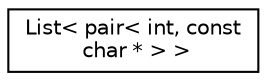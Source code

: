 digraph "Graphical Class Hierarchy"
{
 // LATEX_PDF_SIZE
  edge [fontname="Helvetica",fontsize="10",labelfontname="Helvetica",labelfontsize="10"];
  node [fontname="Helvetica",fontsize="10",shape=record];
  rankdir="LR";
  Node0 [label="List\< pair\< int, const\l char * \> \>",height=0.2,width=0.4,color="black", fillcolor="white", style="filled",URL="$classList.html",tooltip=" "];
}

